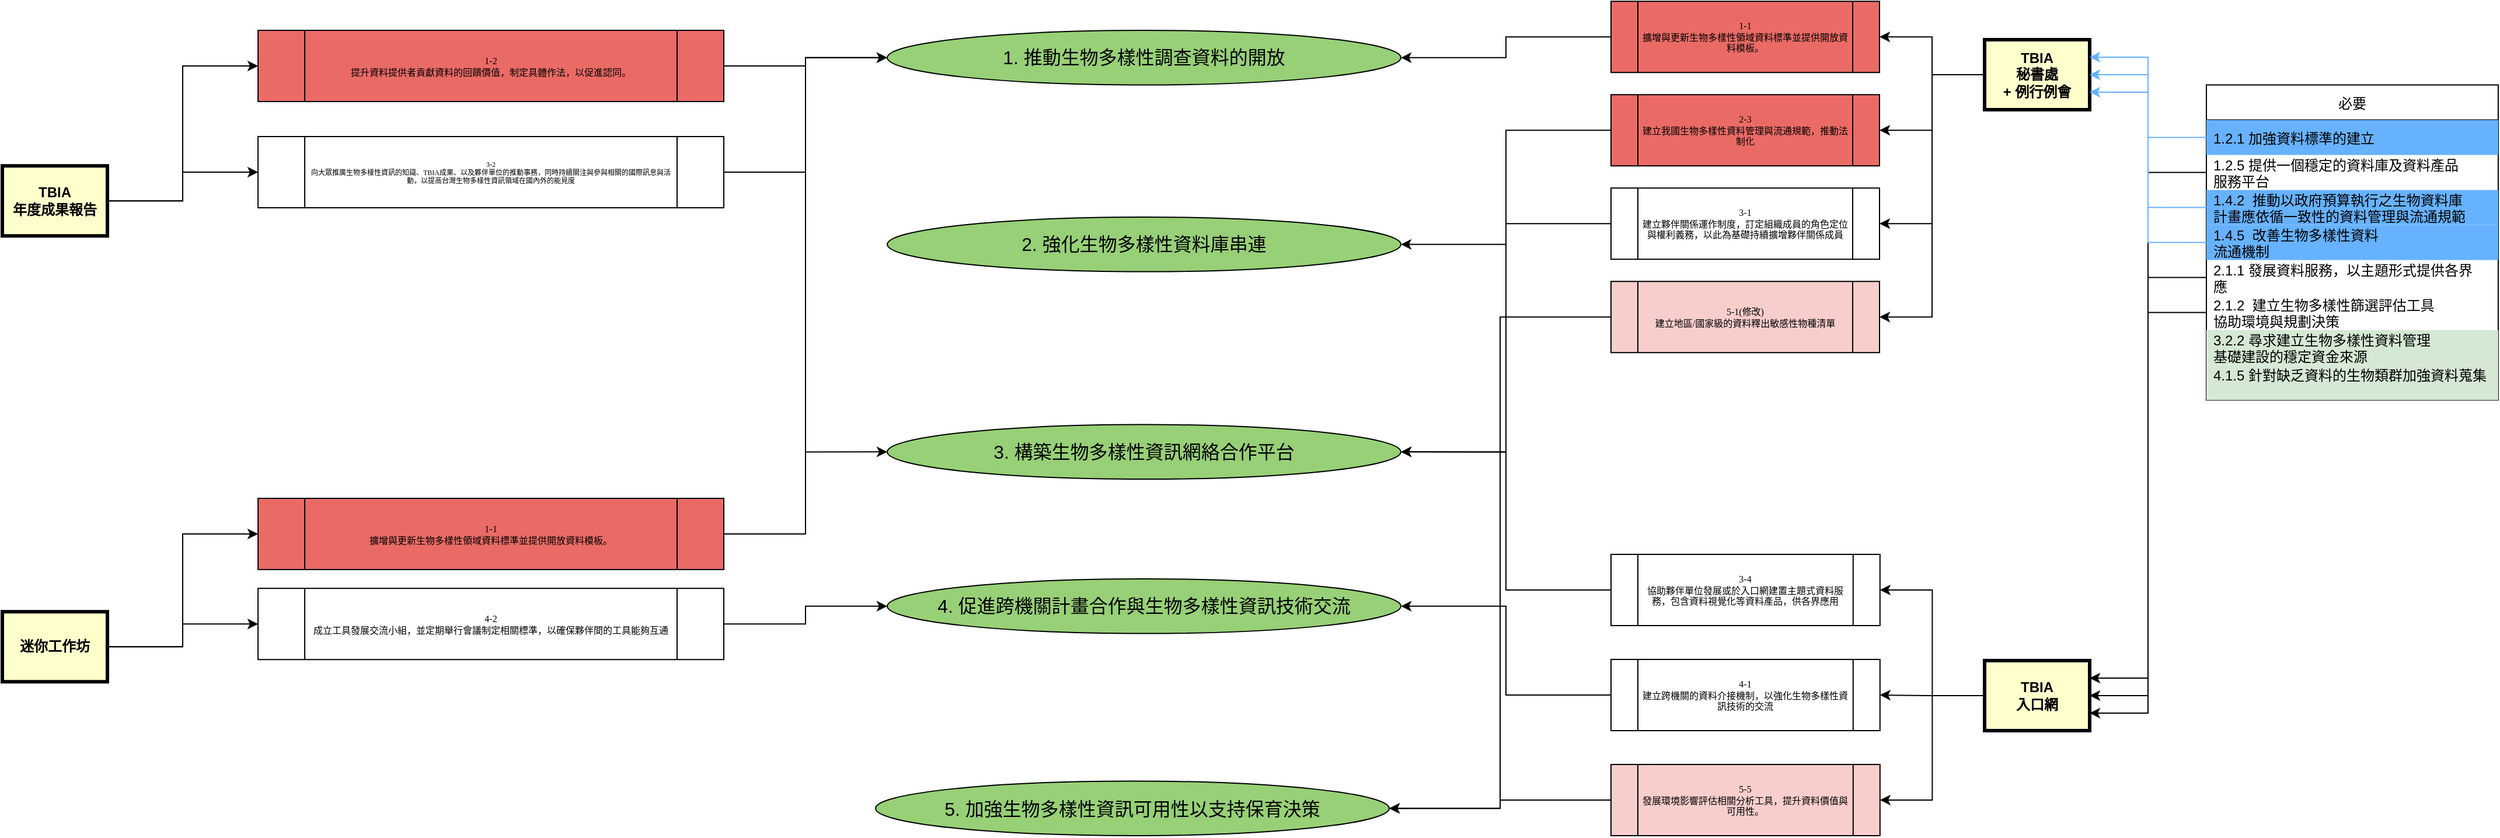 <mxfile version="20.2.7" type="github">
  <diagram name="Page-1" id="c7558073-3199-34d8-9f00-42111426c3f3">
    <mxGraphModel dx="4134" dy="1648" grid="1" gridSize="10" guides="1" tooltips="1" connect="1" arrows="1" fold="1" page="1" pageScale="1" pageWidth="1169" pageHeight="827" background="none" math="0" shadow="0">
      <root>
        <mxCell id="0" />
        <mxCell id="1" parent="0" />
        <mxCell id="sUEPmZAmfP3GFt_vuGZX-178" value="&lt;div align=&quot;left&quot;&gt;&lt;font style=&quot;font-size: 6px;&quot;&gt;&lt;span data-sheets-userformat=&quot;{&amp;quot;2&amp;quot;:9213,&amp;quot;3&amp;quot;:{&amp;quot;1&amp;quot;:0},&amp;quot;5&amp;quot;:{&amp;quot;1&amp;quot;:[{&amp;quot;1&amp;quot;:2,&amp;quot;2&amp;quot;:0,&amp;quot;5&amp;quot;:{&amp;quot;1&amp;quot;:2,&amp;quot;2&amp;quot;:0}},{&amp;quot;1&amp;quot;:0,&amp;quot;2&amp;quot;:0,&amp;quot;3&amp;quot;:3},{&amp;quot;1&amp;quot;:1,&amp;quot;2&amp;quot;:0,&amp;quot;4&amp;quot;:1}]},&amp;quot;6&amp;quot;:{&amp;quot;1&amp;quot;:[{&amp;quot;1&amp;quot;:2,&amp;quot;2&amp;quot;:0,&amp;quot;5&amp;quot;:{&amp;quot;1&amp;quot;:2,&amp;quot;2&amp;quot;:0}},{&amp;quot;1&amp;quot;:0,&amp;quot;2&amp;quot;:0,&amp;quot;3&amp;quot;:3},{&amp;quot;1&amp;quot;:1,&amp;quot;2&amp;quot;:0,&amp;quot;4&amp;quot;:1}]},&amp;quot;7&amp;quot;:{&amp;quot;1&amp;quot;:[{&amp;quot;1&amp;quot;:2,&amp;quot;2&amp;quot;:0,&amp;quot;5&amp;quot;:{&amp;quot;1&amp;quot;:2,&amp;quot;2&amp;quot;:0}},{&amp;quot;1&amp;quot;:0,&amp;quot;2&amp;quot;:0,&amp;quot;3&amp;quot;:3},{&amp;quot;1&amp;quot;:1,&amp;quot;2&amp;quot;:0,&amp;quot;4&amp;quot;:1}]},&amp;quot;8&amp;quot;:{&amp;quot;1&amp;quot;:[{&amp;quot;1&amp;quot;:2,&amp;quot;2&amp;quot;:0,&amp;quot;5&amp;quot;:{&amp;quot;1&amp;quot;:2,&amp;quot;2&amp;quot;:0}},{&amp;quot;1&amp;quot;:0,&amp;quot;2&amp;quot;:0,&amp;quot;3&amp;quot;:3},{&amp;quot;1&amp;quot;:1,&amp;quot;2&amp;quot;:0,&amp;quot;4&amp;quot;:1}]},&amp;quot;9&amp;quot;:0,&amp;quot;10&amp;quot;:1,&amp;quot;11&amp;quot;:4,&amp;quot;12&amp;quot;:0,&amp;quot;16&amp;quot;:12}&quot; data-sheets-value=&quot;{&amp;quot;1&amp;quot;:2,&amp;quot;2&amp;quot;:&amp;quot;推動生物多樣性調查資料的開放&amp;quot;}&quot; style=&quot;font-size:12pt;font-family:Arial;font-style:normal;&quot;&gt;1. 推動生物多樣性調查資料的開放&lt;/span&gt;&lt;/font&gt;&lt;/div&gt;" style="ellipse;whiteSpace=wrap;html=1;align=center;newEdgeStyle={&quot;edgeStyle&quot;:&quot;entityRelationEdgeStyle&quot;,&quot;startArrow&quot;:&quot;none&quot;,&quot;endArrow&quot;:&quot;none&quot;,&quot;segment&quot;:10,&quot;curved&quot;:1};treeFolding=1;treeMoving=1;fontFamily=Garamond;fillColor=#97D077;shadow=0;" parent="1" vertex="1">
          <mxGeometry x="-240" y="69" width="440" height="46.79" as="geometry" />
        </mxCell>
        <mxCell id="sUEPmZAmfP3GFt_vuGZX-198" style="edgeStyle=orthogonalEdgeStyle;rounded=0;orthogonalLoop=1;jettySize=auto;html=1;exitX=0;exitY=0.5;exitDx=0;exitDy=0;entryX=1;entryY=0.5;entryDx=0;entryDy=0;fontFamily=Verdana;fontSize=8;" parent="1" source="sUEPmZAmfP3GFt_vuGZX-166" target="sUEPmZAmfP3GFt_vuGZX-186" edge="1">
          <mxGeometry relative="1" as="geometry" />
        </mxCell>
        <mxCell id="sUEPmZAmfP3GFt_vuGZX-199" style="edgeStyle=orthogonalEdgeStyle;rounded=0;orthogonalLoop=1;jettySize=auto;html=1;exitX=0;exitY=0.5;exitDx=0;exitDy=0;entryX=1;entryY=0.5;entryDx=0;entryDy=0;fontFamily=Verdana;fontSize=8;" parent="1" source="sUEPmZAmfP3GFt_vuGZX-166" target="sUEPmZAmfP3GFt_vuGZX-189" edge="1">
          <mxGeometry relative="1" as="geometry" />
        </mxCell>
        <mxCell id="sUEPmZAmfP3GFt_vuGZX-200" style="edgeStyle=orthogonalEdgeStyle;rounded=0;orthogonalLoop=1;jettySize=auto;html=1;exitX=0;exitY=0.5;exitDx=0;exitDy=0;entryX=1;entryY=0.5;entryDx=0;entryDy=0;fontFamily=Verdana;fontSize=8;" parent="1" source="sUEPmZAmfP3GFt_vuGZX-166" target="sUEPmZAmfP3GFt_vuGZX-194" edge="1">
          <mxGeometry relative="1" as="geometry" />
        </mxCell>
        <mxCell id="sUEPmZAmfP3GFt_vuGZX-166" value="TBIA&#xa;入口網" style="whiteSpace=wrap;align=center;verticalAlign=middle;fontStyle=1;strokeWidth=3;fillColor=#FFFFCC" parent="1" vertex="1">
          <mxGeometry x="700" y="609" width="90" height="60" as="geometry" />
        </mxCell>
        <mxCell id="sUEPmZAmfP3GFt_vuGZX-188" style="edgeStyle=orthogonalEdgeStyle;rounded=0;orthogonalLoop=1;jettySize=auto;html=1;exitX=0;exitY=0.5;exitDx=0;exitDy=0;fontFamily=Verdana;fontSize=8;entryX=1;entryY=0.5;entryDx=0;entryDy=0;" parent="1" source="sUEPmZAmfP3GFt_vuGZX-186" target="sUEPmZAmfP3GFt_vuGZX-180" edge="1">
          <mxGeometry relative="1" as="geometry" />
        </mxCell>
        <mxCell id="sUEPmZAmfP3GFt_vuGZX-190" style="edgeStyle=orthogonalEdgeStyle;rounded=0;orthogonalLoop=1;jettySize=auto;html=1;exitX=0;exitY=0.5;exitDx=0;exitDy=0;entryX=1;entryY=0.5;entryDx=0;entryDy=0;fontFamily=Verdana;fontSize=8;" parent="1" source="sUEPmZAmfP3GFt_vuGZX-189" target="sUEPmZAmfP3GFt_vuGZX-181" edge="1">
          <mxGeometry relative="1" as="geometry" />
        </mxCell>
        <mxCell id="sUEPmZAmfP3GFt_vuGZX-196" style="edgeStyle=orthogonalEdgeStyle;rounded=0;orthogonalLoop=1;jettySize=auto;html=1;exitX=0;exitY=0.5;exitDx=0;exitDy=0;entryX=1;entryY=0.5;entryDx=0;entryDy=0;fontFamily=Verdana;fontSize=8;" parent="1" source="sUEPmZAmfP3GFt_vuGZX-194" target="sUEPmZAmfP3GFt_vuGZX-183" edge="1">
          <mxGeometry relative="1" as="geometry" />
        </mxCell>
        <mxCell id="sUEPmZAmfP3GFt_vuGZX-206" style="edgeStyle=orthogonalEdgeStyle;rounded=0;orthogonalLoop=1;jettySize=auto;html=1;exitX=1;exitY=0.5;exitDx=0;exitDy=0;entryX=0;entryY=0.5;entryDx=0;entryDy=0;fontFamily=Verdana;fontSize=8;fontColor=#FFFFFF;" parent="1" source="sUEPmZAmfP3GFt_vuGZX-203" target="sUEPmZAmfP3GFt_vuGZX-205" edge="1">
          <mxGeometry relative="1" as="geometry" />
        </mxCell>
        <mxCell id="sUEPmZAmfP3GFt_vuGZX-212" style="edgeStyle=orthogonalEdgeStyle;rounded=0;orthogonalLoop=1;jettySize=auto;html=1;exitX=1;exitY=0.5;exitDx=0;exitDy=0;entryX=0;entryY=0.5;entryDx=0;entryDy=0;fontFamily=Verdana;fontSize=6;fontColor=#FFFFFF;" parent="1" source="sUEPmZAmfP3GFt_vuGZX-203" target="sUEPmZAmfP3GFt_vuGZX-208" edge="1">
          <mxGeometry relative="1" as="geometry" />
        </mxCell>
        <mxCell id="sUEPmZAmfP3GFt_vuGZX-203" value="TBIA&#xa;年度成果報告" style="whiteSpace=wrap;align=center;verticalAlign=middle;fontStyle=1;strokeWidth=3;fillColor=#FFFFCC" parent="1" vertex="1">
          <mxGeometry x="-998" y="185.12" width="90" height="60" as="geometry" />
        </mxCell>
        <mxCell id="sUEPmZAmfP3GFt_vuGZX-207" style="edgeStyle=orthogonalEdgeStyle;rounded=0;orthogonalLoop=1;jettySize=auto;html=1;exitX=1;exitY=0.5;exitDx=0;exitDy=0;entryX=0;entryY=0.5;entryDx=0;entryDy=0;fontFamily=Verdana;fontSize=8;fontColor=#FFFFFF;" parent="1" source="sUEPmZAmfP3GFt_vuGZX-205" target="sUEPmZAmfP3GFt_vuGZX-178" edge="1">
          <mxGeometry relative="1" as="geometry" />
        </mxCell>
        <mxCell id="sUEPmZAmfP3GFt_vuGZX-244" style="edgeStyle=orthogonalEdgeStyle;rounded=0;orthogonalLoop=1;jettySize=auto;html=1;exitX=1;exitY=0.5;exitDx=0;exitDy=0;entryX=0;entryY=0.5;entryDx=0;entryDy=0;fontFamily=Verdana;fontSize=8;fontColor=#FFFFFF;" parent="1" source="sUEPmZAmfP3GFt_vuGZX-208" target="sUEPmZAmfP3GFt_vuGZX-180" edge="1">
          <mxGeometry relative="1" as="geometry" />
        </mxCell>
        <mxCell id="sUEPmZAmfP3GFt_vuGZX-222" style="edgeStyle=orthogonalEdgeStyle;rounded=0;orthogonalLoop=1;jettySize=auto;html=1;exitX=1;exitY=0.5;exitDx=0;exitDy=0;entryX=0;entryY=0.5;entryDx=0;entryDy=0;fontFamily=Verdana;fontSize=8;fontColor=#FFFFFF;" parent="1" source="sUEPmZAmfP3GFt_vuGZX-216" target="sUEPmZAmfP3GFt_vuGZX-217" edge="1">
          <mxGeometry relative="1" as="geometry" />
        </mxCell>
        <mxCell id="sUEPmZAmfP3GFt_vuGZX-223" style="edgeStyle=orthogonalEdgeStyle;rounded=0;orthogonalLoop=1;jettySize=auto;html=1;exitX=1;exitY=0.5;exitDx=0;exitDy=0;entryX=0;entryY=0.5;entryDx=0;entryDy=0;fontFamily=Verdana;fontSize=8;fontColor=#FFFFFF;" parent="1" source="sUEPmZAmfP3GFt_vuGZX-216" target="sUEPmZAmfP3GFt_vuGZX-220" edge="1">
          <mxGeometry relative="1" as="geometry" />
        </mxCell>
        <mxCell id="sUEPmZAmfP3GFt_vuGZX-216" value="迷你工作坊" style="whiteSpace=wrap;align=center;verticalAlign=middle;fontStyle=1;strokeWidth=3;fillColor=#FFFFCC" parent="1" vertex="1">
          <mxGeometry x="-998" y="567.12" width="90" height="60" as="geometry" />
        </mxCell>
        <mxCell id="sUEPmZAmfP3GFt_vuGZX-225" style="edgeStyle=orthogonalEdgeStyle;rounded=0;orthogonalLoop=1;jettySize=auto;html=1;exitX=1;exitY=0.5;exitDx=0;exitDy=0;entryX=0;entryY=0.5;entryDx=0;entryDy=0;fontFamily=Verdana;fontSize=8;fontColor=#FFFFFF;" parent="1" source="sUEPmZAmfP3GFt_vuGZX-217" target="sUEPmZAmfP3GFt_vuGZX-178" edge="1">
          <mxGeometry relative="1" as="geometry" />
        </mxCell>
        <mxCell id="sUEPmZAmfP3GFt_vuGZX-246" style="edgeStyle=orthogonalEdgeStyle;rounded=0;orthogonalLoop=1;jettySize=auto;html=1;exitX=1;exitY=0.5;exitDx=0;exitDy=0;entryX=0;entryY=0.5;entryDx=0;entryDy=0;fontFamily=Verdana;fontSize=8;fontColor=#FFFFFF;" parent="1" source="sUEPmZAmfP3GFt_vuGZX-220" target="sUEPmZAmfP3GFt_vuGZX-181" edge="1">
          <mxGeometry relative="1" as="geometry" />
        </mxCell>
        <mxCell id="sUEPmZAmfP3GFt_vuGZX-234" style="edgeStyle=orthogonalEdgeStyle;rounded=0;orthogonalLoop=1;jettySize=auto;html=1;exitX=0;exitY=0.5;exitDx=0;exitDy=0;entryX=1;entryY=0.5;entryDx=0;entryDy=0;fontFamily=Verdana;fontSize=8;fontColor=#FFFFFF;" parent="1" source="sUEPmZAmfP3GFt_vuGZX-230" target="sUEPmZAmfP3GFt_vuGZX-231" edge="1">
          <mxGeometry relative="1" as="geometry" />
        </mxCell>
        <mxCell id="sUEPmZAmfP3GFt_vuGZX-235" style="edgeStyle=orthogonalEdgeStyle;rounded=0;orthogonalLoop=1;jettySize=auto;html=1;exitX=0;exitY=0.5;exitDx=0;exitDy=0;entryX=1;entryY=0.5;entryDx=0;entryDy=0;fontFamily=Verdana;fontSize=8;fontColor=#FFFFFF;" parent="1" source="sUEPmZAmfP3GFt_vuGZX-230" target="sUEPmZAmfP3GFt_vuGZX-232" edge="1">
          <mxGeometry relative="1" as="geometry" />
        </mxCell>
        <mxCell id="sUEPmZAmfP3GFt_vuGZX-236" style="edgeStyle=orthogonalEdgeStyle;rounded=0;orthogonalLoop=1;jettySize=auto;html=1;exitX=0;exitY=0.5;exitDx=0;exitDy=0;entryX=1;entryY=0.5;entryDx=0;entryDy=0;fontFamily=Verdana;fontSize=8;fontColor=#FFFFFF;" parent="1" source="sUEPmZAmfP3GFt_vuGZX-230" target="sUEPmZAmfP3GFt_vuGZX-233" edge="1">
          <mxGeometry relative="1" as="geometry" />
        </mxCell>
        <mxCell id="sUEPmZAmfP3GFt_vuGZX-239" style="edgeStyle=orthogonalEdgeStyle;rounded=0;orthogonalLoop=1;jettySize=auto;html=1;exitX=0;exitY=0.5;exitDx=0;exitDy=0;fontFamily=Verdana;fontSize=8;fontColor=#FFFFFF;" parent="1" source="sUEPmZAmfP3GFt_vuGZX-230" target="sUEPmZAmfP3GFt_vuGZX-238" edge="1">
          <mxGeometry relative="1" as="geometry" />
        </mxCell>
        <mxCell id="sUEPmZAmfP3GFt_vuGZX-230" value="TBIA&#xa;秘書處 &#xa;+ 例行例會" style="whiteSpace=wrap;align=center;verticalAlign=middle;fontStyle=1;strokeWidth=3;fillColor=#FFFFCC" parent="1" vertex="1">
          <mxGeometry x="700" y="77" width="90" height="60" as="geometry" />
        </mxCell>
        <mxCell id="sUEPmZAmfP3GFt_vuGZX-241" style="edgeStyle=orthogonalEdgeStyle;rounded=0;orthogonalLoop=1;jettySize=auto;html=1;exitX=0;exitY=0.5;exitDx=0;exitDy=0;entryX=1;entryY=0.5;entryDx=0;entryDy=0;fontFamily=Verdana;fontSize=8;fontColor=#FFFFFF;" parent="1" source="sUEPmZAmfP3GFt_vuGZX-231" target="sUEPmZAmfP3GFt_vuGZX-179" edge="1">
          <mxGeometry relative="1" as="geometry" />
        </mxCell>
        <mxCell id="sUEPmZAmfP3GFt_vuGZX-242" style="edgeStyle=orthogonalEdgeStyle;rounded=0;orthogonalLoop=1;jettySize=auto;html=1;exitX=0;exitY=0.5;exitDx=0;exitDy=0;entryX=1;entryY=0.5;entryDx=0;entryDy=0;fontFamily=Verdana;fontSize=8;fontColor=#FFFFFF;" parent="1" source="sUEPmZAmfP3GFt_vuGZX-232" target="sUEPmZAmfP3GFt_vuGZX-180" edge="1">
          <mxGeometry relative="1" as="geometry" />
        </mxCell>
        <mxCell id="sUEPmZAmfP3GFt_vuGZX-243" style="edgeStyle=orthogonalEdgeStyle;rounded=0;orthogonalLoop=1;jettySize=auto;html=1;exitX=0;exitY=0.5;exitDx=0;exitDy=0;entryX=1;entryY=0.5;entryDx=0;entryDy=0;fontFamily=Verdana;fontSize=8;fontColor=#FFFFFF;" parent="1" source="sUEPmZAmfP3GFt_vuGZX-233" target="sUEPmZAmfP3GFt_vuGZX-183" edge="1">
          <mxGeometry relative="1" as="geometry" />
        </mxCell>
        <mxCell id="sUEPmZAmfP3GFt_vuGZX-240" style="edgeStyle=orthogonalEdgeStyle;rounded=0;orthogonalLoop=1;jettySize=auto;html=1;exitX=0;exitY=0.5;exitDx=0;exitDy=0;entryX=1;entryY=0.5;entryDx=0;entryDy=0;fontFamily=Verdana;fontSize=8;fontColor=#FFFFFF;" parent="1" source="sUEPmZAmfP3GFt_vuGZX-238" target="sUEPmZAmfP3GFt_vuGZX-178" edge="1">
          <mxGeometry relative="1" as="geometry" />
        </mxCell>
        <mxCell id="sUEPmZAmfP3GFt_vuGZX-179" value="&lt;div align=&quot;left&quot;&gt;&lt;span data-sheets-userformat=&quot;{&amp;quot;2&amp;quot;:9213,&amp;quot;3&amp;quot;:{&amp;quot;1&amp;quot;:0},&amp;quot;5&amp;quot;:{&amp;quot;1&amp;quot;:[{&amp;quot;1&amp;quot;:2,&amp;quot;2&amp;quot;:0,&amp;quot;5&amp;quot;:{&amp;quot;1&amp;quot;:2,&amp;quot;2&amp;quot;:0}},{&amp;quot;1&amp;quot;:0,&amp;quot;2&amp;quot;:0,&amp;quot;3&amp;quot;:3},{&amp;quot;1&amp;quot;:1,&amp;quot;2&amp;quot;:0,&amp;quot;4&amp;quot;:1}]},&amp;quot;6&amp;quot;:{&amp;quot;1&amp;quot;:[{&amp;quot;1&amp;quot;:2,&amp;quot;2&amp;quot;:0,&amp;quot;5&amp;quot;:{&amp;quot;1&amp;quot;:2,&amp;quot;2&amp;quot;:0}},{&amp;quot;1&amp;quot;:0,&amp;quot;2&amp;quot;:0,&amp;quot;3&amp;quot;:3},{&amp;quot;1&amp;quot;:1,&amp;quot;2&amp;quot;:0,&amp;quot;4&amp;quot;:1}]},&amp;quot;7&amp;quot;:{&amp;quot;1&amp;quot;:[{&amp;quot;1&amp;quot;:2,&amp;quot;2&amp;quot;:0,&amp;quot;5&amp;quot;:{&amp;quot;1&amp;quot;:2,&amp;quot;2&amp;quot;:0}},{&amp;quot;1&amp;quot;:0,&amp;quot;2&amp;quot;:0,&amp;quot;3&amp;quot;:3},{&amp;quot;1&amp;quot;:1,&amp;quot;2&amp;quot;:0,&amp;quot;4&amp;quot;:1}]},&amp;quot;8&amp;quot;:{&amp;quot;1&amp;quot;:[{&amp;quot;1&amp;quot;:2,&amp;quot;2&amp;quot;:0,&amp;quot;5&amp;quot;:{&amp;quot;1&amp;quot;:2,&amp;quot;2&amp;quot;:0}},{&amp;quot;1&amp;quot;:0,&amp;quot;2&amp;quot;:0,&amp;quot;3&amp;quot;:3},{&amp;quot;1&amp;quot;:1,&amp;quot;2&amp;quot;:0,&amp;quot;4&amp;quot;:1}]},&amp;quot;9&amp;quot;:0,&amp;quot;10&amp;quot;:1,&amp;quot;11&amp;quot;:4,&amp;quot;12&amp;quot;:0,&amp;quot;16&amp;quot;:12}&quot; data-sheets-value=&quot;{&amp;quot;1&amp;quot;:2,&amp;quot;2&amp;quot;:&amp;quot;強化生物多樣性資料庫串連&amp;quot;}&quot; style=&quot;font-size:12pt;font-family:Arial;font-style:normal;&quot;&gt;2. 強化生物多樣性資料庫串連&lt;/span&gt;&lt;/div&gt;" style="ellipse;whiteSpace=wrap;html=1;align=center;newEdgeStyle={&quot;edgeStyle&quot;:&quot;entityRelationEdgeStyle&quot;,&quot;startArrow&quot;:&quot;none&quot;,&quot;endArrow&quot;:&quot;none&quot;,&quot;segment&quot;:10,&quot;curved&quot;:1};treeFolding=1;treeMoving=1;fontFamily=Garamond;fillColor=#97D077;" parent="1" vertex="1">
          <mxGeometry x="-240" y="229.003" width="440" height="46.79" as="geometry" />
        </mxCell>
        <mxCell id="sUEPmZAmfP3GFt_vuGZX-180" value="&lt;span data-sheets-userformat=&quot;{&amp;quot;2&amp;quot;:9213,&amp;quot;3&amp;quot;:{&amp;quot;1&amp;quot;:0},&amp;quot;5&amp;quot;:{&amp;quot;1&amp;quot;:[{&amp;quot;1&amp;quot;:2,&amp;quot;2&amp;quot;:0,&amp;quot;5&amp;quot;:{&amp;quot;1&amp;quot;:2,&amp;quot;2&amp;quot;:0}},{&amp;quot;1&amp;quot;:0,&amp;quot;2&amp;quot;:0,&amp;quot;3&amp;quot;:3},{&amp;quot;1&amp;quot;:1,&amp;quot;2&amp;quot;:0,&amp;quot;4&amp;quot;:1}]},&amp;quot;6&amp;quot;:{&amp;quot;1&amp;quot;:[{&amp;quot;1&amp;quot;:2,&amp;quot;2&amp;quot;:0,&amp;quot;5&amp;quot;:{&amp;quot;1&amp;quot;:2,&amp;quot;2&amp;quot;:0}},{&amp;quot;1&amp;quot;:0,&amp;quot;2&amp;quot;:0,&amp;quot;3&amp;quot;:3},{&amp;quot;1&amp;quot;:1,&amp;quot;2&amp;quot;:0,&amp;quot;4&amp;quot;:1}]},&amp;quot;7&amp;quot;:{&amp;quot;1&amp;quot;:[{&amp;quot;1&amp;quot;:2,&amp;quot;2&amp;quot;:0,&amp;quot;5&amp;quot;:{&amp;quot;1&amp;quot;:2,&amp;quot;2&amp;quot;:0}},{&amp;quot;1&amp;quot;:0,&amp;quot;2&amp;quot;:0,&amp;quot;3&amp;quot;:3},{&amp;quot;1&amp;quot;:1,&amp;quot;2&amp;quot;:0,&amp;quot;4&amp;quot;:1}]},&amp;quot;8&amp;quot;:{&amp;quot;1&amp;quot;:[{&amp;quot;1&amp;quot;:2,&amp;quot;2&amp;quot;:0,&amp;quot;5&amp;quot;:{&amp;quot;1&amp;quot;:2,&amp;quot;2&amp;quot;:0}},{&amp;quot;1&amp;quot;:0,&amp;quot;2&amp;quot;:0,&amp;quot;3&amp;quot;:3},{&amp;quot;1&amp;quot;:1,&amp;quot;2&amp;quot;:0,&amp;quot;4&amp;quot;:1}]},&amp;quot;9&amp;quot;:0,&amp;quot;10&amp;quot;:1,&amp;quot;11&amp;quot;:4,&amp;quot;12&amp;quot;:0,&amp;quot;16&amp;quot;:12}&quot; data-sheets-value=&quot;{&amp;quot;1&amp;quot;:2,&amp;quot;2&amp;quot;:&amp;quot;構築生物多樣性資訊網絡合作平台&amp;quot;}&quot; style=&quot;font-size:12pt;font-family:Arial;font-style:normal;&quot;&gt;3. 構築生物多樣性資訊網絡合作平台&lt;/span&gt;" style="ellipse;whiteSpace=wrap;html=1;align=center;newEdgeStyle={&quot;edgeStyle&quot;:&quot;entityRelationEdgeStyle&quot;,&quot;startArrow&quot;:&quot;none&quot;,&quot;endArrow&quot;:&quot;none&quot;,&quot;segment&quot;:10,&quot;curved&quot;:1};treeFolding=1;treeMoving=1;fontFamily=Garamond;fillColor=#97D077;" parent="1" vertex="1">
          <mxGeometry x="-240" y="406.765" width="440" height="46.79" as="geometry" />
        </mxCell>
        <mxCell id="sUEPmZAmfP3GFt_vuGZX-181" value="&lt;span data-sheets-userformat=&quot;{&amp;quot;2&amp;quot;:9213,&amp;quot;3&amp;quot;:{&amp;quot;1&amp;quot;:0},&amp;quot;5&amp;quot;:{&amp;quot;1&amp;quot;:[{&amp;quot;1&amp;quot;:2,&amp;quot;2&amp;quot;:0,&amp;quot;5&amp;quot;:{&amp;quot;1&amp;quot;:2,&amp;quot;2&amp;quot;:0}},{&amp;quot;1&amp;quot;:0,&amp;quot;2&amp;quot;:0,&amp;quot;3&amp;quot;:3},{&amp;quot;1&amp;quot;:1,&amp;quot;2&amp;quot;:0,&amp;quot;4&amp;quot;:1}]},&amp;quot;6&amp;quot;:{&amp;quot;1&amp;quot;:[{&amp;quot;1&amp;quot;:2,&amp;quot;2&amp;quot;:0,&amp;quot;5&amp;quot;:{&amp;quot;1&amp;quot;:2,&amp;quot;2&amp;quot;:0}},{&amp;quot;1&amp;quot;:0,&amp;quot;2&amp;quot;:0,&amp;quot;3&amp;quot;:3},{&amp;quot;1&amp;quot;:1,&amp;quot;2&amp;quot;:0,&amp;quot;4&amp;quot;:1}]},&amp;quot;7&amp;quot;:{&amp;quot;1&amp;quot;:[{&amp;quot;1&amp;quot;:2,&amp;quot;2&amp;quot;:0,&amp;quot;5&amp;quot;:{&amp;quot;1&amp;quot;:2,&amp;quot;2&amp;quot;:0}},{&amp;quot;1&amp;quot;:0,&amp;quot;2&amp;quot;:0,&amp;quot;3&amp;quot;:3},{&amp;quot;1&amp;quot;:1,&amp;quot;2&amp;quot;:0,&amp;quot;4&amp;quot;:1}]},&amp;quot;8&amp;quot;:{&amp;quot;1&amp;quot;:[{&amp;quot;1&amp;quot;:2,&amp;quot;2&amp;quot;:0,&amp;quot;5&amp;quot;:{&amp;quot;1&amp;quot;:2,&amp;quot;2&amp;quot;:0}},{&amp;quot;1&amp;quot;:0,&amp;quot;2&amp;quot;:0,&amp;quot;3&amp;quot;:3},{&amp;quot;1&amp;quot;:1,&amp;quot;2&amp;quot;:0,&amp;quot;4&amp;quot;:1}]},&amp;quot;9&amp;quot;:0,&amp;quot;10&amp;quot;:1,&amp;quot;11&amp;quot;:4,&amp;quot;12&amp;quot;:0,&amp;quot;16&amp;quot;:12}&quot; data-sheets-value=&quot;{&amp;quot;1&amp;quot;:2,&amp;quot;2&amp;quot;:&amp;quot;促進跨機關計畫合作與生物多樣性資訊技術交流&amp;quot;}&quot; style=&quot;font-size:12pt;font-family:Arial;font-style:normal;&quot;&gt;4. 促進跨機關計畫合作與生物多樣性資訊技術交流&lt;/span&gt;" style="ellipse;whiteSpace=wrap;html=1;align=center;newEdgeStyle={&quot;edgeStyle&quot;:&quot;entityRelationEdgeStyle&quot;,&quot;startArrow&quot;:&quot;none&quot;,&quot;endArrow&quot;:&quot;none&quot;,&quot;segment&quot;:10,&quot;curved&quot;:1};treeFolding=1;treeMoving=1;fontFamily=Garamond;fillColor=#97D077;" parent="1" vertex="1">
          <mxGeometry x="-240" y="538.998" width="440" height="46.79" as="geometry" />
        </mxCell>
        <mxCell id="sUEPmZAmfP3GFt_vuGZX-183" value="&lt;span data-sheets-userformat=&quot;{&amp;quot;2&amp;quot;:9213,&amp;quot;3&amp;quot;:{&amp;quot;1&amp;quot;:0},&amp;quot;5&amp;quot;:{&amp;quot;1&amp;quot;:[{&amp;quot;1&amp;quot;:2,&amp;quot;2&amp;quot;:0,&amp;quot;5&amp;quot;:{&amp;quot;1&amp;quot;:2,&amp;quot;2&amp;quot;:0}},{&amp;quot;1&amp;quot;:0,&amp;quot;2&amp;quot;:0,&amp;quot;3&amp;quot;:3},{&amp;quot;1&amp;quot;:1,&amp;quot;2&amp;quot;:0,&amp;quot;4&amp;quot;:1}]},&amp;quot;6&amp;quot;:{&amp;quot;1&amp;quot;:[{&amp;quot;1&amp;quot;:2,&amp;quot;2&amp;quot;:0,&amp;quot;5&amp;quot;:{&amp;quot;1&amp;quot;:2,&amp;quot;2&amp;quot;:0}},{&amp;quot;1&amp;quot;:0,&amp;quot;2&amp;quot;:0,&amp;quot;3&amp;quot;:3},{&amp;quot;1&amp;quot;:1,&amp;quot;2&amp;quot;:0,&amp;quot;4&amp;quot;:1}]},&amp;quot;7&amp;quot;:{&amp;quot;1&amp;quot;:[{&amp;quot;1&amp;quot;:2,&amp;quot;2&amp;quot;:0,&amp;quot;5&amp;quot;:{&amp;quot;1&amp;quot;:2,&amp;quot;2&amp;quot;:0}},{&amp;quot;1&amp;quot;:0,&amp;quot;2&amp;quot;:0,&amp;quot;3&amp;quot;:3},{&amp;quot;1&amp;quot;:1,&amp;quot;2&amp;quot;:0,&amp;quot;4&amp;quot;:1}]},&amp;quot;8&amp;quot;:{&amp;quot;1&amp;quot;:[{&amp;quot;1&amp;quot;:2,&amp;quot;2&amp;quot;:0,&amp;quot;5&amp;quot;:{&amp;quot;1&amp;quot;:2,&amp;quot;2&amp;quot;:0}},{&amp;quot;1&amp;quot;:0,&amp;quot;2&amp;quot;:0,&amp;quot;3&amp;quot;:3},{&amp;quot;1&amp;quot;:1,&amp;quot;2&amp;quot;:0,&amp;quot;4&amp;quot;:1}]},&amp;quot;9&amp;quot;:0,&amp;quot;10&amp;quot;:1,&amp;quot;11&amp;quot;:4,&amp;quot;12&amp;quot;:0,&amp;quot;16&amp;quot;:12}&quot; data-sheets-value=&quot;{&amp;quot;1&amp;quot;:2,&amp;quot;2&amp;quot;:&amp;quot;加強生物多樣性資訊可用性以支持保育決策&amp;quot;}&quot; style=&quot;font-size:12pt;font-family:Arial;font-style:normal;&quot;&gt;5. 加強生物多樣性資訊可用性以支持保育決策&lt;/span&gt;" style="ellipse;whiteSpace=wrap;html=1;align=center;newEdgeStyle={&quot;edgeStyle&quot;:&quot;entityRelationEdgeStyle&quot;,&quot;startArrow&quot;:&quot;none&quot;,&quot;endArrow&quot;:&quot;none&quot;,&quot;segment&quot;:10,&quot;curved&quot;:1};treeFolding=1;treeMoving=1;fontFamily=Garamond;fillColor=#97D077;" parent="1" vertex="1">
          <mxGeometry x="-250" y="712.21" width="440" height="46.79" as="geometry" />
        </mxCell>
        <mxCell id="vAx87dQvWqdueY5aqOJp-9" value="必要" style="swimlane;fontStyle=0;childLayout=stackLayout;horizontal=1;startSize=30;horizontalStack=0;resizeParent=1;resizeParentMax=0;resizeLast=0;collapsible=1;marginBottom=0;" vertex="1" parent="1">
          <mxGeometry x="890" y="115.79" width="250" height="270" as="geometry" />
        </mxCell>
        <mxCell id="vAx87dQvWqdueY5aqOJp-10" value="1.2.1 加強資料標準的建立" style="text;strokeColor=none;fillColor=#66B2FF;align=left;verticalAlign=middle;spacingLeft=4;spacingRight=4;overflow=hidden;points=[[0,0.5],[1,0.5]];portConstraint=eastwest;rotatable=0;" vertex="1" parent="vAx87dQvWqdueY5aqOJp-9">
          <mxGeometry y="30" width="250" height="30" as="geometry" />
        </mxCell>
        <mxCell id="vAx87dQvWqdueY5aqOJp-11" value="1.2.5 提供一個穩定的資料庫及資料產品&#xa;服務平台" style="text;strokeColor=none;fillColor=none;align=left;verticalAlign=middle;spacingLeft=4;spacingRight=4;overflow=hidden;points=[[0,0.5],[1,0.5]];portConstraint=eastwest;rotatable=0;" vertex="1" parent="vAx87dQvWqdueY5aqOJp-9">
          <mxGeometry y="60" width="250" height="30" as="geometry" />
        </mxCell>
        <mxCell id="vAx87dQvWqdueY5aqOJp-12" value="1.4.2  推動以政府預算執行之生物資料庫&#xa;計畫應依循一致性的資料管理與流通規範 " style="text;strokeColor=none;fillColor=#66B2FF;align=left;verticalAlign=middle;spacingLeft=4;spacingRight=4;overflow=hidden;points=[[0,0.5],[1,0.5]];portConstraint=eastwest;rotatable=0;" vertex="1" parent="vAx87dQvWqdueY5aqOJp-9">
          <mxGeometry y="90" width="250" height="30" as="geometry" />
        </mxCell>
        <mxCell id="vAx87dQvWqdueY5aqOJp-19" value="1.4.5  改善生物多樣性資料&#xa;流通機制 " style="text;strokeColor=none;fillColor=#66B2FF;align=left;verticalAlign=middle;spacingLeft=4;spacingRight=4;overflow=hidden;points=[[0,0.5],[1,0.5]];portConstraint=eastwest;rotatable=0;" vertex="1" parent="vAx87dQvWqdueY5aqOJp-9">
          <mxGeometry y="120" width="250" height="30" as="geometry" />
        </mxCell>
        <mxCell id="vAx87dQvWqdueY5aqOJp-21" value="2.1.1 發展資料服務，以主題形式提供各界&#xa;應&#xa;&#xa;					&#xa;				&#xa;			&#xa;		" style="text;strokeColor=none;fillColor=none;align=left;verticalAlign=middle;spacingLeft=4;spacingRight=4;overflow=hidden;points=[[0,0.5],[1,0.5]];portConstraint=eastwest;rotatable=0;" vertex="1" parent="vAx87dQvWqdueY5aqOJp-9">
          <mxGeometry y="150" width="250" height="30" as="geometry" />
        </mxCell>
        <mxCell id="vAx87dQvWqdueY5aqOJp-22" value="2.1.2  建立生物多樣性篩選評估工具&#xa;協助環境與規劃決策&#xa;		" style="text;strokeColor=none;fillColor=none;align=left;verticalAlign=middle;spacingLeft=4;spacingRight=4;overflow=hidden;points=[[0,0.5],[1,0.5]];portConstraint=eastwest;rotatable=0;" vertex="1" parent="vAx87dQvWqdueY5aqOJp-9">
          <mxGeometry y="180" width="250" height="30" as="geometry" />
        </mxCell>
        <mxCell id="vAx87dQvWqdueY5aqOJp-26" value="3.2.2 尋求建立生物多樣性資料管理&#xa;基礎建設的穩定資金來源&#xa;		" style="text;strokeColor=none;fillColor=#D5E8D4;align=left;verticalAlign=middle;spacingLeft=4;spacingRight=4;overflow=hidden;points=[[0,0.5],[1,0.5]];portConstraint=eastwest;rotatable=0;" vertex="1" parent="vAx87dQvWqdueY5aqOJp-9">
          <mxGeometry y="210" width="250" height="30" as="geometry" />
        </mxCell>
        <mxCell id="vAx87dQvWqdueY5aqOJp-36" value="4.1.5 針對缺乏資料的生物類群加強資料蒐集&#xa;		" style="text;strokeColor=none;fillColor=#D5E8D4;align=left;verticalAlign=middle;spacingLeft=4;spacingRight=4;overflow=hidden;points=[[0,0.5],[1,0.5]];portConstraint=eastwest;rotatable=0;" vertex="1" parent="vAx87dQvWqdueY5aqOJp-9">
          <mxGeometry y="240" width="250" height="30" as="geometry" />
        </mxCell>
        <mxCell id="vAx87dQvWqdueY5aqOJp-16" style="edgeStyle=orthogonalEdgeStyle;rounded=0;orthogonalLoop=1;jettySize=auto;html=1;exitX=0;exitY=0.5;exitDx=0;exitDy=0;entryX=1;entryY=0.25;entryDx=0;entryDy=0;shadow=0;fillColor=#66B2FF;strokeColor=#66B2FF;" edge="1" parent="1" source="vAx87dQvWqdueY5aqOJp-10" target="sUEPmZAmfP3GFt_vuGZX-230">
          <mxGeometry relative="1" as="geometry" />
        </mxCell>
        <mxCell id="vAx87dQvWqdueY5aqOJp-17" style="edgeStyle=orthogonalEdgeStyle;rounded=0;orthogonalLoop=1;jettySize=auto;html=1;exitX=0;exitY=0.5;exitDx=0;exitDy=0;entryX=1;entryY=0.25;entryDx=0;entryDy=0;shadow=0;" edge="1" parent="1" source="vAx87dQvWqdueY5aqOJp-11" target="sUEPmZAmfP3GFt_vuGZX-166">
          <mxGeometry relative="1" as="geometry" />
        </mxCell>
        <mxCell id="vAx87dQvWqdueY5aqOJp-18" style="edgeStyle=orthogonalEdgeStyle;rounded=0;orthogonalLoop=1;jettySize=auto;html=1;exitX=0;exitY=0.5;exitDx=0;exitDy=0;entryX=1;entryY=0.5;entryDx=0;entryDy=0;shadow=0;strokeColor=#66B2FF;" edge="1" parent="1" source="vAx87dQvWqdueY5aqOJp-12" target="sUEPmZAmfP3GFt_vuGZX-230">
          <mxGeometry relative="1" as="geometry" />
        </mxCell>
        <mxCell id="vAx87dQvWqdueY5aqOJp-20" style="edgeStyle=orthogonalEdgeStyle;rounded=0;orthogonalLoop=1;jettySize=auto;html=1;exitX=0;exitY=0.5;exitDx=0;exitDy=0;entryX=1;entryY=0.75;entryDx=0;entryDy=0;shadow=0;strokeColor=#66B2FF;" edge="1" parent="1" source="vAx87dQvWqdueY5aqOJp-19" target="sUEPmZAmfP3GFt_vuGZX-230">
          <mxGeometry relative="1" as="geometry" />
        </mxCell>
        <mxCell id="vAx87dQvWqdueY5aqOJp-24" style="edgeStyle=orthogonalEdgeStyle;rounded=0;orthogonalLoop=1;jettySize=auto;html=1;entryX=1;entryY=0.5;entryDx=0;entryDy=0;shadow=0;" edge="1" parent="1" source="vAx87dQvWqdueY5aqOJp-21" target="sUEPmZAmfP3GFt_vuGZX-166">
          <mxGeometry relative="1" as="geometry" />
        </mxCell>
        <mxCell id="vAx87dQvWqdueY5aqOJp-25" style="edgeStyle=orthogonalEdgeStyle;rounded=0;orthogonalLoop=1;jettySize=auto;html=1;entryX=1;entryY=0.75;entryDx=0;entryDy=0;shadow=0;" edge="1" parent="1" source="vAx87dQvWqdueY5aqOJp-22" target="sUEPmZAmfP3GFt_vuGZX-166">
          <mxGeometry relative="1" as="geometry" />
        </mxCell>
        <mxCell id="sUEPmZAmfP3GFt_vuGZX-205" value="&lt;div&gt;&lt;font style=&quot;font-size: 8px;&quot;&gt;1-2&lt;/font&gt;&lt;/div&gt;&lt;div&gt;&lt;font style=&quot;font-size: 8px;&quot;&gt;提升資料提供者貢獻資料的回饋價值，制定具體作法，以促進認同。&lt;/font&gt;&lt;/div&gt;" style="shape=process;whiteSpace=wrap;html=1;backgroundOutline=1;fontFamily=Garamond;fontSize=6;fillColor=#EA6B66;" parent="1" vertex="1">
          <mxGeometry x="-778.96" y="69" width="398.961" height="61" as="geometry" />
        </mxCell>
        <mxCell id="sUEPmZAmfP3GFt_vuGZX-208" value="&lt;div&gt;&lt;font style=&quot;font-size: 6px;&quot;&gt;3-2&lt;/font&gt;&lt;/div&gt;&lt;div&gt;&lt;font style=&quot;font-size: 6px;&quot;&gt;向大眾推廣生物多樣性資訊的知識、TBIA成果、以及夥伴單位的推動事務，同時持續關注與參與相關的國際訊息與活動，以提高台灣生物多樣性資訊領域在國內外的能見度&lt;/font&gt;&lt;/div&gt;" style="shape=process;whiteSpace=wrap;html=1;backgroundOutline=1;fontFamily=Garamond;fontSize=6;fillColor=#FFFFFF;" parent="1" vertex="1">
          <mxGeometry x="-778.96" y="160" width="398.961" height="61" as="geometry" />
        </mxCell>
        <mxCell id="sUEPmZAmfP3GFt_vuGZX-217" value="&lt;div&gt;&lt;font style=&quot;font-size: 8px;&quot;&gt;1-1&lt;/font&gt;&lt;/div&gt;&lt;div&gt;&lt;font style=&quot;font-size: 8px;&quot;&gt;擴增與更新生物多樣性領域資料標準並提供開放資料模板。&lt;/font&gt;&lt;/div&gt;" style="shape=process;whiteSpace=wrap;html=1;backgroundOutline=1;fontFamily=Garamond;fontSize=6;fillColor=#EA6B66;" parent="1" vertex="1">
          <mxGeometry x="-778.961" y="470" width="398.961" height="61" as="geometry" />
        </mxCell>
        <mxCell id="sUEPmZAmfP3GFt_vuGZX-220" value="&lt;div&gt;&lt;font style=&quot;font-size: 8px;&quot;&gt;4-2&lt;/font&gt;&lt;/div&gt;&lt;div&gt;&lt;font style=&quot;font-size: 8px;&quot;&gt;成立工具發展交流小組，並定期舉行會議制定相關標準，以確保夥伴間的工具能夠互通&lt;/font&gt;&lt;/div&gt;" style="shape=process;whiteSpace=wrap;html=1;backgroundOutline=1;fontFamily=Garamond;fontSize=6;fillColor=#FFFFFF;" parent="1" vertex="1">
          <mxGeometry x="-778.961" y="547.12" width="398.961" height="61" as="geometry" />
        </mxCell>
        <mxCell id="sUEPmZAmfP3GFt_vuGZX-186" value="&lt;div&gt;&lt;font style=&quot;font-size: 8px;&quot;&gt;3-4&lt;/font&gt;&lt;/div&gt;&lt;div&gt;&lt;font style=&quot;font-size: 8px;&quot;&gt;協助夥伴單位發展或於入口網建置主題式資料服務，包含資料視覺化等資料產品，供各界應用&lt;/font&gt;&lt;/div&gt;" style="shape=process;whiteSpace=wrap;html=1;backgroundOutline=1;fontFamily=Garamond;fontSize=6;fillColor=#FFFFFF;" parent="1" vertex="1">
          <mxGeometry x="380" y="518" width="230.4" height="61" as="geometry" />
        </mxCell>
        <mxCell id="sUEPmZAmfP3GFt_vuGZX-189" value="&lt;div&gt;&lt;font style=&quot;font-size: 8px;&quot;&gt;4-1&lt;/font&gt;&lt;/div&gt;&lt;div&gt;&lt;font style=&quot;font-size: 8px;&quot;&gt;建立跨機關的資料介接機制，以強化生物多樣性資訊技術的交流&lt;/font&gt;&lt;/div&gt;" style="shape=process;whiteSpace=wrap;html=1;backgroundOutline=1;fontFamily=Garamond;fontSize=6;fillColor=#FFFFFF;" parent="1" vertex="1">
          <mxGeometry x="380" y="608" width="230.4" height="61" as="geometry" />
        </mxCell>
        <mxCell id="sUEPmZAmfP3GFt_vuGZX-194" value="&lt;div&gt;&lt;font style=&quot;font-size: 8px;&quot;&gt;5-5&lt;/font&gt;&lt;/div&gt;&lt;div&gt;&lt;font style=&quot;font-size: 8px;&quot;&gt;發展環境影響評估相關分析工具，提升資料價值與可用性。&lt;/font&gt;&lt;/div&gt;" style="shape=process;whiteSpace=wrap;html=1;backgroundOutline=1;fontFamily=Garamond;fontSize=6;fillColor=#F8CECC;" parent="1" vertex="1">
          <mxGeometry x="380" y="698" width="230.4" height="61" as="geometry" />
        </mxCell>
        <mxCell id="sUEPmZAmfP3GFt_vuGZX-231" value="&lt;div&gt;&lt;font style=&quot;font-size: 8px;&quot;&gt;2-3&lt;/font&gt;&lt;/div&gt;&lt;div&gt;&lt;font style=&quot;font-size: 8px;&quot;&gt;建立我國生物多樣性資料管理與流通規範，推動法制化&lt;/font&gt;&lt;/div&gt;" style="shape=process;whiteSpace=wrap;html=1;backgroundOutline=1;fontFamily=Garamond;fontSize=6;fillColor=#EA6B66;" parent="1" vertex="1">
          <mxGeometry x="380" y="124.12" width="230.0" height="61" as="geometry" />
        </mxCell>
        <mxCell id="sUEPmZAmfP3GFt_vuGZX-232" value="&lt;div&gt;&lt;font style=&quot;font-size: 8px;&quot;&gt;3-1&lt;/font&gt;&lt;/div&gt;&lt;div&gt;&lt;font style=&quot;font-size: 8px;&quot;&gt;建立夥伴關係運作制度，訂定組織成員的角色定位與權利義務，以此為基礎持續擴增夥伴關係成員&lt;/font&gt;&lt;/div&gt;" style="shape=process;whiteSpace=wrap;html=1;backgroundOutline=1;fontFamily=Garamond;fontSize=6;fillColor=#FFFFFF;" parent="1" vertex="1">
          <mxGeometry x="380" y="204.12" width="230.0" height="61" as="geometry" />
        </mxCell>
        <mxCell id="sUEPmZAmfP3GFt_vuGZX-233" value="&lt;div&gt;&lt;font style=&quot;font-size: 8px;&quot;&gt;5-1(修改)&lt;/font&gt;&lt;/div&gt;&lt;div&gt;&lt;font style=&quot;font-size: 8px;&quot;&gt;建立地區/國家級的資料釋出敏感性物種清單&lt;/font&gt;&lt;/div&gt;" style="shape=process;whiteSpace=wrap;html=1;backgroundOutline=1;fontFamily=Garamond;fontSize=6;fillColor=#F8CECC;" parent="1" vertex="1">
          <mxGeometry x="380" y="284.12" width="230.0" height="61" as="geometry" />
        </mxCell>
        <mxCell id="sUEPmZAmfP3GFt_vuGZX-238" value="&lt;div&gt;&lt;font style=&quot;font-size: 8px;&quot;&gt;1-1&lt;/font&gt;&lt;/div&gt;&lt;div&gt;&lt;font style=&quot;font-size: 8px;&quot;&gt;擴增與更新生物多樣性領域資料標準並提供開放資料模板。&lt;/font&gt;&lt;/div&gt;" style="shape=process;whiteSpace=wrap;html=1;backgroundOutline=1;fontFamily=Garamond;fontSize=6;fillColor=#EA6B66;" parent="1" vertex="1">
          <mxGeometry x="380" y="44.12" width="230.0" height="61" as="geometry" />
        </mxCell>
      </root>
    </mxGraphModel>
  </diagram>
</mxfile>
